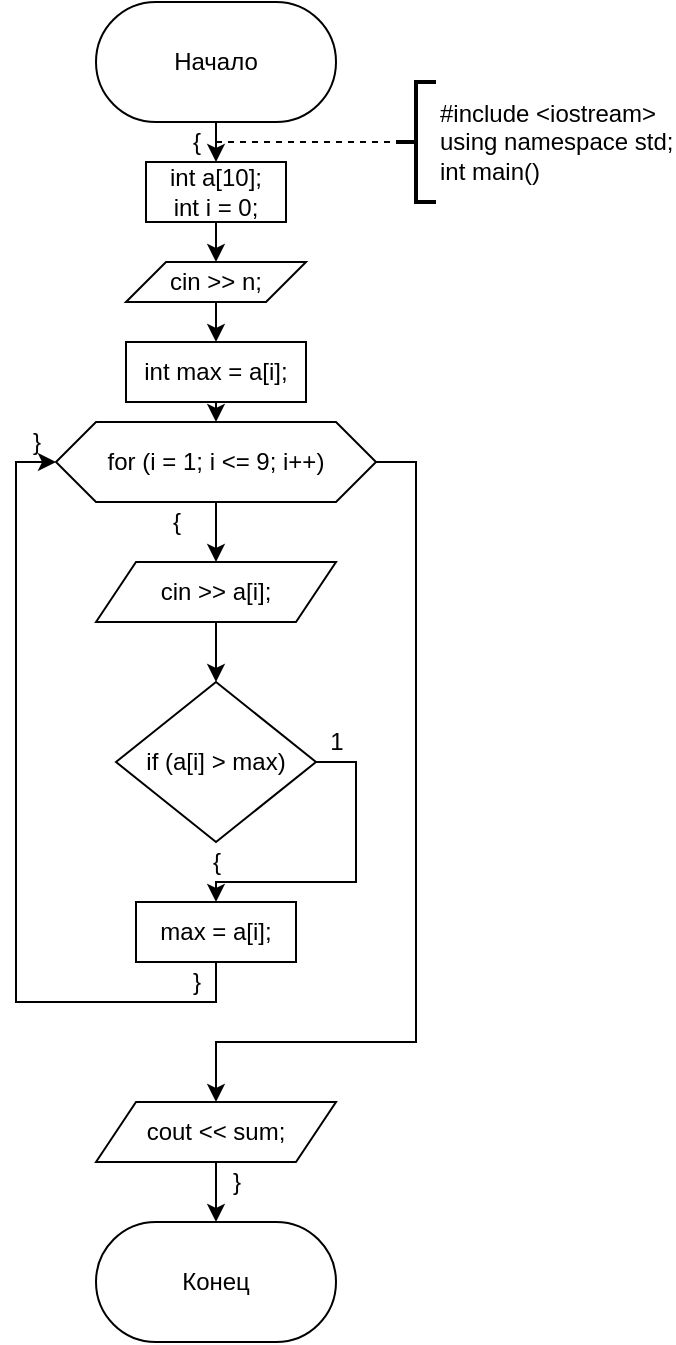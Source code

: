 <mxfile version="15.8.6" type="device"><diagram id="C5RBs43oDa-KdzZeNtuy" name="Page-1"><mxGraphModel dx="1374" dy="757" grid="1" gridSize="10" guides="1" tooltips="1" connect="1" arrows="1" fold="1" page="1" pageScale="1" pageWidth="827" pageHeight="1169" math="0" shadow="0"><root><mxCell id="WIyWlLk6GJQsqaUBKTNV-0"/><mxCell id="WIyWlLk6GJQsqaUBKTNV-1" parent="WIyWlLk6GJQsqaUBKTNV-0"/><mxCell id="B3500IOm2ThuVyCRI_ff-9" style="edgeStyle=orthogonalEdgeStyle;rounded=0;orthogonalLoop=1;jettySize=auto;html=1;exitX=0.5;exitY=1;exitDx=0;exitDy=0;entryX=0.5;entryY=0;entryDx=0;entryDy=0;" edge="1" parent="WIyWlLk6GJQsqaUBKTNV-1" source="B3500IOm2ThuVyCRI_ff-1" target="B3500IOm2ThuVyCRI_ff-3"><mxGeometry relative="1" as="geometry"/></mxCell><mxCell id="B3500IOm2ThuVyCRI_ff-1" value="Начало" style="rounded=1;whiteSpace=wrap;html=1;arcSize=50;" vertex="1" parent="WIyWlLk6GJQsqaUBKTNV-1"><mxGeometry x="170" y="50" width="120" height="60" as="geometry"/></mxCell><mxCell id="B3500IOm2ThuVyCRI_ff-2" value="Конец" style="rounded=1;whiteSpace=wrap;html=1;arcSize=50;" vertex="1" parent="WIyWlLk6GJQsqaUBKTNV-1"><mxGeometry x="170" y="660" width="120" height="60" as="geometry"/></mxCell><mxCell id="B3500IOm2ThuVyCRI_ff-22" style="edgeStyle=orthogonalEdgeStyle;rounded=0;orthogonalLoop=1;jettySize=auto;html=1;exitX=0.5;exitY=1;exitDx=0;exitDy=0;entryX=0.5;entryY=0;entryDx=0;entryDy=0;" edge="1" parent="WIyWlLk6GJQsqaUBKTNV-1" source="B3500IOm2ThuVyCRI_ff-3" target="B3500IOm2ThuVyCRI_ff-19"><mxGeometry relative="1" as="geometry"/></mxCell><mxCell id="B3500IOm2ThuVyCRI_ff-3" value="&lt;div&gt;&lt;div&gt;int a[10];&lt;/div&gt;&lt;div&gt;&lt;span&gt;&#9;&lt;/span&gt;int i = 0;&lt;/div&gt;&lt;/div&gt;" style="rounded=0;whiteSpace=wrap;html=1;" vertex="1" parent="WIyWlLk6GJQsqaUBKTNV-1"><mxGeometry x="195" y="130" width="70" height="30" as="geometry"/></mxCell><mxCell id="B3500IOm2ThuVyCRI_ff-17" value="" style="endArrow=none;dashed=1;html=1;rounded=0;" edge="1" parent="WIyWlLk6GJQsqaUBKTNV-1"><mxGeometry width="50" height="50" relative="1" as="geometry"><mxPoint x="230" y="120" as="sourcePoint"/><mxPoint x="320" y="120" as="targetPoint"/></mxGeometry></mxCell><mxCell id="B3500IOm2ThuVyCRI_ff-18" value="&lt;div&gt;#include &amp;lt;iostream&amp;gt;&lt;/div&gt;&lt;div&gt;using namespace std;&lt;/div&gt;&lt;div&gt;int main()&lt;/div&gt;" style="strokeWidth=2;html=1;shape=mxgraph.flowchart.annotation_2;align=left;labelPosition=right;pointerEvents=1;" vertex="1" parent="WIyWlLk6GJQsqaUBKTNV-1"><mxGeometry x="320" y="90" width="20" height="60" as="geometry"/></mxCell><mxCell id="B3500IOm2ThuVyCRI_ff-74" style="edgeStyle=orthogonalEdgeStyle;rounded=0;orthogonalLoop=1;jettySize=auto;html=1;exitX=0.5;exitY=1;exitDx=0;exitDy=0;entryX=0.5;entryY=0;entryDx=0;entryDy=0;" edge="1" parent="WIyWlLk6GJQsqaUBKTNV-1" source="B3500IOm2ThuVyCRI_ff-19" target="B3500IOm2ThuVyCRI_ff-72"><mxGeometry relative="1" as="geometry"/></mxCell><mxCell id="B3500IOm2ThuVyCRI_ff-19" value="cin &amp;gt;&amp;gt; n;" style="shape=parallelogram;perimeter=parallelogramPerimeter;whiteSpace=wrap;html=1;fixedSize=1;" vertex="1" parent="WIyWlLk6GJQsqaUBKTNV-1"><mxGeometry x="185" y="180" width="90" height="20" as="geometry"/></mxCell><mxCell id="B3500IOm2ThuVyCRI_ff-76" style="edgeStyle=orthogonalEdgeStyle;rounded=0;orthogonalLoop=1;jettySize=auto;html=1;exitX=0.5;exitY=1;exitDx=0;exitDy=0;entryX=0.5;entryY=0;entryDx=0;entryDy=0;" edge="1" parent="WIyWlLk6GJQsqaUBKTNV-1" source="B3500IOm2ThuVyCRI_ff-20" target="B3500IOm2ThuVyCRI_ff-75"><mxGeometry relative="1" as="geometry"/></mxCell><mxCell id="B3500IOm2ThuVyCRI_ff-83" style="edgeStyle=orthogonalEdgeStyle;rounded=0;orthogonalLoop=1;jettySize=auto;html=1;exitX=1;exitY=0.5;exitDx=0;exitDy=0;entryX=0.5;entryY=0;entryDx=0;entryDy=0;" edge="1" parent="WIyWlLk6GJQsqaUBKTNV-1" source="B3500IOm2ThuVyCRI_ff-20" target="B3500IOm2ThuVyCRI_ff-31"><mxGeometry relative="1" as="geometry"><Array as="points"><mxPoint x="330" y="280"/><mxPoint x="330" y="570"/><mxPoint x="230" y="570"/></Array></mxGeometry></mxCell><mxCell id="B3500IOm2ThuVyCRI_ff-20" value="for (i = 1; i &amp;lt;= 9; i++)" style="shape=hexagon;perimeter=hexagonPerimeter2;whiteSpace=wrap;html=1;fixedSize=1;" vertex="1" parent="WIyWlLk6GJQsqaUBKTNV-1"><mxGeometry x="150" y="260" width="160" height="40" as="geometry"/></mxCell><mxCell id="B3500IOm2ThuVyCRI_ff-84" style="edgeStyle=orthogonalEdgeStyle;rounded=0;orthogonalLoop=1;jettySize=auto;html=1;exitX=0.5;exitY=1;exitDx=0;exitDy=0;entryX=0.5;entryY=0;entryDx=0;entryDy=0;" edge="1" parent="WIyWlLk6GJQsqaUBKTNV-1" source="B3500IOm2ThuVyCRI_ff-31" target="B3500IOm2ThuVyCRI_ff-2"><mxGeometry relative="1" as="geometry"/></mxCell><mxCell id="B3500IOm2ThuVyCRI_ff-31" value="cout &amp;lt;&amp;lt; sum;" style="shape=parallelogram;perimeter=parallelogramPerimeter;whiteSpace=wrap;html=1;fixedSize=1;" vertex="1" parent="WIyWlLk6GJQsqaUBKTNV-1"><mxGeometry x="170" y="600" width="120" height="30" as="geometry"/></mxCell><mxCell id="B3500IOm2ThuVyCRI_ff-44" value="{" style="text;html=1;align=center;verticalAlign=middle;resizable=0;points=[];autosize=1;strokeColor=none;fillColor=none;" vertex="1" parent="WIyWlLk6GJQsqaUBKTNV-1"><mxGeometry x="210" y="110" width="20" height="20" as="geometry"/></mxCell><mxCell id="B3500IOm2ThuVyCRI_ff-59" value="{" style="text;html=1;align=center;verticalAlign=middle;resizable=0;points=[];autosize=1;strokeColor=none;fillColor=none;" vertex="1" parent="WIyWlLk6GJQsqaUBKTNV-1"><mxGeometry x="200" y="300" width="20" height="20" as="geometry"/></mxCell><mxCell id="B3500IOm2ThuVyCRI_ff-73" style="edgeStyle=orthogonalEdgeStyle;rounded=0;orthogonalLoop=1;jettySize=auto;html=1;exitX=0.5;exitY=1;exitDx=0;exitDy=0;entryX=0.5;entryY=0;entryDx=0;entryDy=0;" edge="1" parent="WIyWlLk6GJQsqaUBKTNV-1" source="B3500IOm2ThuVyCRI_ff-72" target="B3500IOm2ThuVyCRI_ff-20"><mxGeometry relative="1" as="geometry"/></mxCell><mxCell id="B3500IOm2ThuVyCRI_ff-72" value="int max = a[i];" style="rounded=0;whiteSpace=wrap;html=1;" vertex="1" parent="WIyWlLk6GJQsqaUBKTNV-1"><mxGeometry x="185" y="220" width="90" height="30" as="geometry"/></mxCell><mxCell id="B3500IOm2ThuVyCRI_ff-78" style="edgeStyle=orthogonalEdgeStyle;rounded=0;orthogonalLoop=1;jettySize=auto;html=1;exitX=0.5;exitY=1;exitDx=0;exitDy=0;entryX=0.5;entryY=0;entryDx=0;entryDy=0;" edge="1" parent="WIyWlLk6GJQsqaUBKTNV-1" source="B3500IOm2ThuVyCRI_ff-75" target="B3500IOm2ThuVyCRI_ff-77"><mxGeometry relative="1" as="geometry"/></mxCell><mxCell id="B3500IOm2ThuVyCRI_ff-75" value="cin &amp;gt;&amp;gt; a[i];" style="shape=parallelogram;perimeter=parallelogramPerimeter;whiteSpace=wrap;html=1;fixedSize=1;" vertex="1" parent="WIyWlLk6GJQsqaUBKTNV-1"><mxGeometry x="170" y="330" width="120" height="30" as="geometry"/></mxCell><mxCell id="B3500IOm2ThuVyCRI_ff-88" style="edgeStyle=orthogonalEdgeStyle;rounded=0;orthogonalLoop=1;jettySize=auto;html=1;exitX=1;exitY=0.5;exitDx=0;exitDy=0;entryX=0.5;entryY=0;entryDx=0;entryDy=0;" edge="1" parent="WIyWlLk6GJQsqaUBKTNV-1" source="B3500IOm2ThuVyCRI_ff-77" target="B3500IOm2ThuVyCRI_ff-79"><mxGeometry relative="1" as="geometry"/></mxCell><mxCell id="B3500IOm2ThuVyCRI_ff-77" value="if (a[i] &amp;gt; max)" style="rhombus;whiteSpace=wrap;html=1;" vertex="1" parent="WIyWlLk6GJQsqaUBKTNV-1"><mxGeometry x="180" y="390" width="100" height="80" as="geometry"/></mxCell><mxCell id="B3500IOm2ThuVyCRI_ff-81" style="edgeStyle=orthogonalEdgeStyle;rounded=0;orthogonalLoop=1;jettySize=auto;html=1;exitX=0.5;exitY=1;exitDx=0;exitDy=0;entryX=0;entryY=0.5;entryDx=0;entryDy=0;" edge="1" parent="WIyWlLk6GJQsqaUBKTNV-1" source="B3500IOm2ThuVyCRI_ff-79" target="B3500IOm2ThuVyCRI_ff-20"><mxGeometry relative="1" as="geometry"/></mxCell><mxCell id="B3500IOm2ThuVyCRI_ff-79" value="max = a[i];" style="rounded=0;whiteSpace=wrap;html=1;" vertex="1" parent="WIyWlLk6GJQsqaUBKTNV-1"><mxGeometry x="190" y="500" width="80" height="30" as="geometry"/></mxCell><mxCell id="B3500IOm2ThuVyCRI_ff-85" value="}" style="text;html=1;align=center;verticalAlign=middle;resizable=0;points=[];autosize=1;strokeColor=none;fillColor=none;" vertex="1" parent="WIyWlLk6GJQsqaUBKTNV-1"><mxGeometry x="230" y="630" width="20" height="20" as="geometry"/></mxCell><mxCell id="B3500IOm2ThuVyCRI_ff-86" value="}" style="text;html=1;align=center;verticalAlign=middle;resizable=0;points=[];autosize=1;strokeColor=none;fillColor=none;" vertex="1" parent="WIyWlLk6GJQsqaUBKTNV-1"><mxGeometry x="210" y="530" width="20" height="20" as="geometry"/></mxCell><mxCell id="B3500IOm2ThuVyCRI_ff-87" value="{" style="text;html=1;align=center;verticalAlign=middle;resizable=0;points=[];autosize=1;strokeColor=none;fillColor=none;" vertex="1" parent="WIyWlLk6GJQsqaUBKTNV-1"><mxGeometry x="220" y="470" width="20" height="20" as="geometry"/></mxCell><mxCell id="B3500IOm2ThuVyCRI_ff-89" value="1" style="text;html=1;align=center;verticalAlign=middle;resizable=0;points=[];autosize=1;strokeColor=none;fillColor=none;" vertex="1" parent="WIyWlLk6GJQsqaUBKTNV-1"><mxGeometry x="280" y="410" width="20" height="20" as="geometry"/></mxCell><mxCell id="B3500IOm2ThuVyCRI_ff-90" value="}" style="text;html=1;align=center;verticalAlign=middle;resizable=0;points=[];autosize=1;strokeColor=none;fillColor=none;" vertex="1" parent="WIyWlLk6GJQsqaUBKTNV-1"><mxGeometry x="130" y="260" width="20" height="20" as="geometry"/></mxCell></root></mxGraphModel></diagram></mxfile>